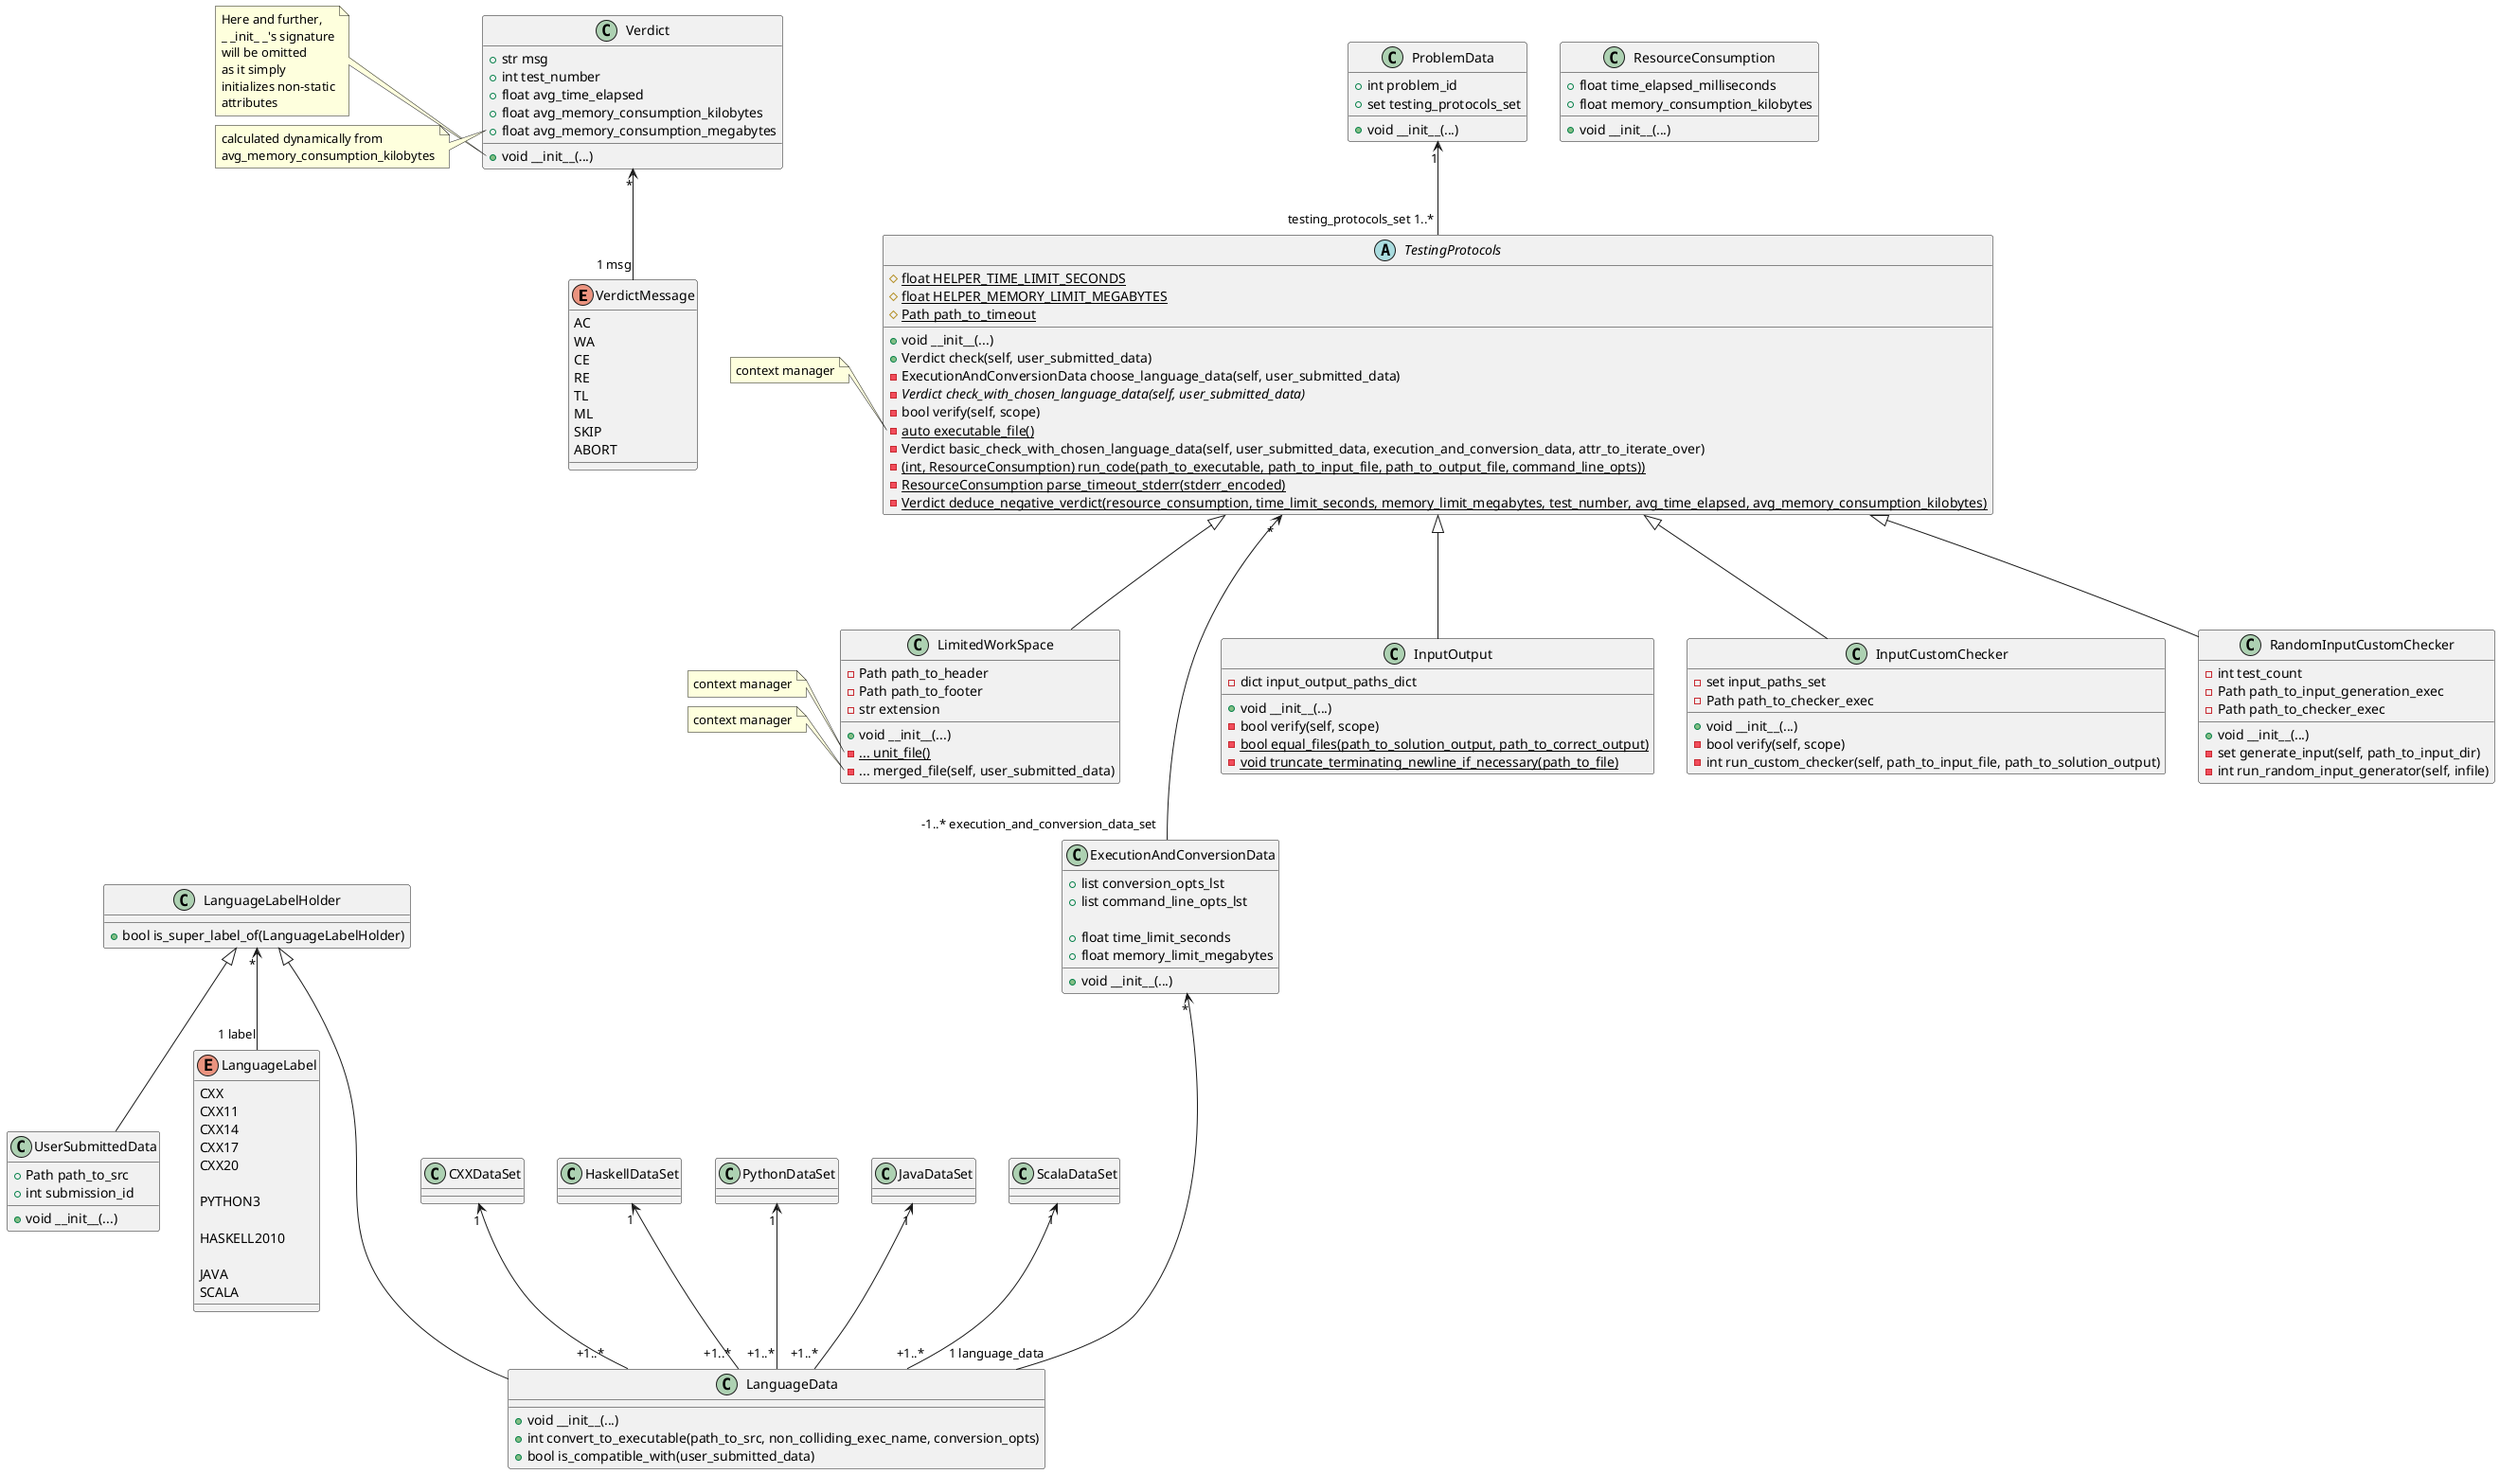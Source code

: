 @startuml
'https://plantuml.com/class-diagram

skinparam enum {
    BackGroundColor Aqua
}

' ============================ AUX ============================

enum VerdictMessage {
    AC
    WA
    CE
    RE
    TL
    ML
    SKIP
    ABORT
}

class ResourceConsumption {
    +float time_elapsed_milliseconds
    +float memory_consumption_kilobytes

    +void __init__(...)
}

class Verdict {
    +str msg
    +int test_number
    +float avg_time_elapsed
    +float avg_memory_consumption_kilobytes
    +float avg_memory_consumption_megabytes

    +void __init__(...)
}

note left of Verdict::__init__
Here and further,
_ _init_ _'s signature
will be omitted
as it simply
initializes non-static
attributes
end note
note left of Verdict::avg_memory_consumption_megabytes
calculated dynamically from
avg_memory_consumption_kilobytes
end note

Verdict "*" <-- "1 msg" VerdictMessage

class UserSubmittedData {
    +Path path_to_src
    +int submission_id

    +void __init__(...)
}


enum LanguageLabel {
    CXX
    CXX11
    CXX14
    CXX17
    CXX20

    PYTHON3

    HASKELL2010

    JAVA
    SCALA
}

class LanguageLabelHolder {
    +bool is_super_label_of(LanguageLabelHolder)
}

LanguageLabelHolder "*" <-- "1 label" LanguageLabel
LanguageLabelHolder <|-- UserSubmittedData



class LanguageData {
    +void __init__(...)
    +int convert_to_executable(path_to_src, non_colliding_exec_name, conversion_opts)
    +bool is_compatible_with(user_submitted_data)
}
LanguageLabelHolder <|--- LanguageData

class CXXDataSet

CXXDataSet "1" <-- "+1..*" LanguageData

class HaskellDataSet

HaskellDataSet "1" <-- "+1..*" LanguageData

class PythonDataSet

PythonDataSet "1" <-- "+1..*" LanguageData

class JavaDataSet

JavaDataSet "1" <-- "+1..*" LanguageData

class ScalaDataSet

ScalaDataSet "1" <-- "+1..*" LanguageData


class ExecutionAndConversionData {
    +list conversion_opts_lst
    +list command_line_opts_lst

    +float time_limit_seconds
    +float memory_limit_megabytes

    +void __init__(...)
}

ExecutionAndConversionData "*" <--- "1 language_data" LanguageData
TestingProtocols "*" <---- "-1..* execution_and_conversion_data_set" ExecutionAndConversionData

' ========================== PROTOCOLS =========================

abstract class TestingProtocols {
    #{static} float HELPER_TIME_LIMIT_SECONDS
    #{static} float HELPER_MEMORY_LIMIT_MEGABYTES
    #{static} Path path_to_timeout

    +void __init__(...)
    +Verdict check(self, user_submitted_data)
    -ExecutionAndConversionData choose_language_data(self, user_submitted_data)
    -{abstract} Verdict check_with_chosen_language_data(self, user_submitted_data)
    -bool verify(self, scope)
    -{static} auto executable_file()
    -Verdict basic_check_with_chosen_language_data(self, user_submitted_data, execution_and_conversion_data, attr_to_iterate_over)
    -{static} (int, ResourceConsumption) run_code(path_to_executable, path_to_input_file, path_to_output_file, command_line_opts))
    -{static} ResourceConsumption parse_timeout_stderr(stderr_encoded)
    -{static} Verdict deduce_negative_verdict(resource_consumption, time_limit_seconds, memory_limit_megabytes, test_number, avg_time_elapsed, avg_memory_consumption_kilobytes)
}
note left of TestingProtocols::executable_file
context manager
end note

class InputOutput {
    -dict input_output_paths_dict

    +void __init__(...)
    -bool verify(self, scope)
    -{static} bool equal_files(path_to_solution_output, path_to_correct_output)
    -{static} void truncate_terminating_newline_if_necessary(path_to_file)
}

class InputCustomChecker {
    -set input_paths_set
    -Path path_to_checker_exec

    +void __init__(...)
    -bool verify(self, scope)
    -int run_custom_checker(self, path_to_input_file, path_to_solution_output)
}

class RandomInputCustomChecker {
    -int test_count
    -Path path_to_input_generation_exec
    -Path path_to_checker_exec


    +void __init__(...)
    -set generate_input(self, path_to_input_dir)
    -int run_random_input_generator(self, infile)
}

class LimitedWorkSpace {
    -Path path_to_header
    -Path path_to_footer
    -str extension

    +void __init__(...)
    -{static} ... unit_file()
    -... merged_file(self, user_submitted_data)
}
note left of LimitedWorkSpace::unit_file
context manager
end note
note left of LimitedWorkSpace::merged_file
context manager
end note

TestingProtocols <|--- InputCustomChecker
TestingProtocols <|--- RandomInputCustomChecker
TestingProtocols <|--- LimitedWorkSpace
TestingProtocols <|--- InputOutput


' ============================ HELPER ============================

class ProblemData {
    +int problem_id
    +set testing_protocols_set

    +void __init__(...)
}

ProblemData "1" <-- "testing_protocols_set 1..*" TestingProtocols

@enduml